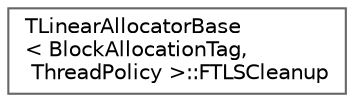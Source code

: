 digraph "Graphical Class Hierarchy"
{
 // INTERACTIVE_SVG=YES
 // LATEX_PDF_SIZE
  bgcolor="transparent";
  edge [fontname=Helvetica,fontsize=10,labelfontname=Helvetica,labelfontsize=10];
  node [fontname=Helvetica,fontsize=10,shape=box,height=0.2,width=0.4];
  rankdir="LR";
  Node0 [id="Node000000",label="TLinearAllocatorBase\l\< BlockAllocationTag,\l ThreadPolicy \>::FTLSCleanup",height=0.2,width=0.4,color="grey40", fillcolor="white", style="filled",URL="$d9/d8c/structTLinearAllocatorBase_1_1FTLSCleanup.html",tooltip=" "];
}
